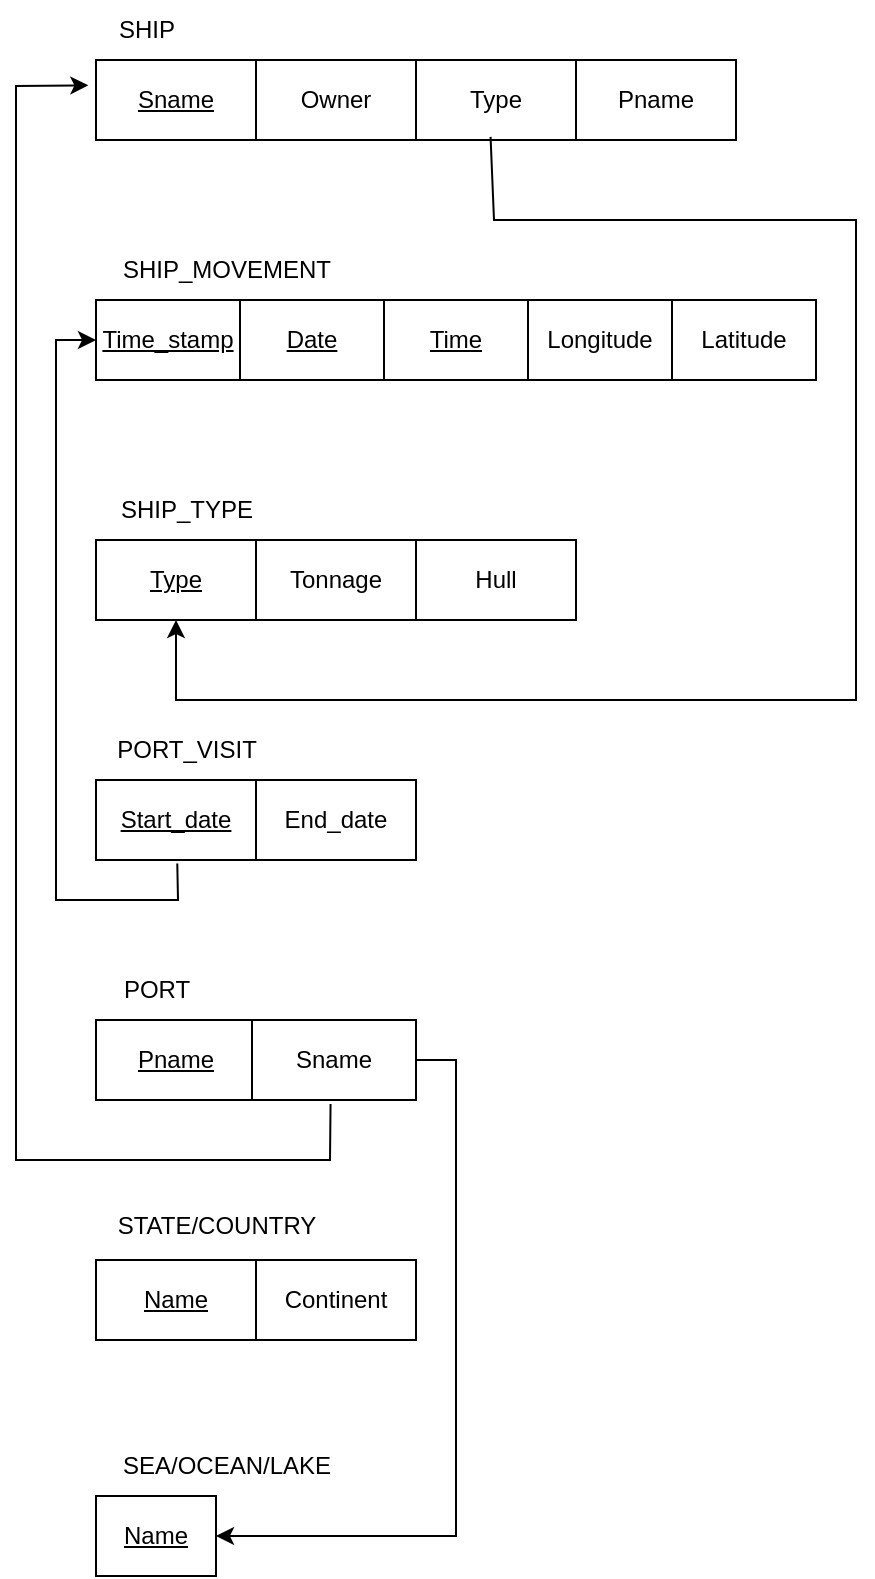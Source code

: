<mxfile version="21.6.2" type="device">
  <diagram id="ulNhh87Fi78HhJNaICeH" name="Page-1">
    <mxGraphModel dx="1238" dy="697" grid="1" gridSize="10" guides="1" tooltips="1" connect="1" arrows="1" fold="1" page="1" pageScale="1" pageWidth="827" pageHeight="1169" math="0" shadow="0">
      <root>
        <mxCell id="0" />
        <mxCell id="1" parent="0" />
        <mxCell id="oGiFemFPAd4frjYPwtwY-1" value="SHIP_MOVEMENT" style="text;html=1;align=center;verticalAlign=middle;resizable=0;points=[];autosize=1;strokeColor=none;fillColor=none;" vertex="1" parent="1">
          <mxGeometry x="200" y="200" width="130" height="30" as="geometry" />
        </mxCell>
        <mxCell id="oGiFemFPAd4frjYPwtwY-2" value="" style="shape=table;startSize=0;container=1;collapsible=0;childLayout=tableLayout;" vertex="1" parent="1">
          <mxGeometry x="200" y="230" width="360" height="40" as="geometry" />
        </mxCell>
        <mxCell id="oGiFemFPAd4frjYPwtwY-3" value="" style="shape=tableRow;horizontal=0;startSize=0;swimlaneHead=0;swimlaneBody=0;strokeColor=inherit;top=0;left=0;bottom=0;right=0;collapsible=0;dropTarget=0;fillColor=none;points=[[0,0.5],[1,0.5]];portConstraint=eastwest;" vertex="1" parent="oGiFemFPAd4frjYPwtwY-2">
          <mxGeometry width="360" height="40" as="geometry" />
        </mxCell>
        <mxCell id="oGiFemFPAd4frjYPwtwY-4" value="&lt;u&gt;Time_stamp&lt;/u&gt;" style="shape=partialRectangle;html=1;whiteSpace=wrap;connectable=0;strokeColor=inherit;overflow=hidden;fillColor=none;top=0;left=0;bottom=0;right=0;pointerEvents=1;" vertex="1" parent="oGiFemFPAd4frjYPwtwY-3">
          <mxGeometry width="72" height="40" as="geometry">
            <mxRectangle width="72" height="40" as="alternateBounds" />
          </mxGeometry>
        </mxCell>
        <mxCell id="oGiFemFPAd4frjYPwtwY-5" value="&lt;u&gt;Date&lt;/u&gt;" style="shape=partialRectangle;html=1;whiteSpace=wrap;connectable=0;strokeColor=inherit;overflow=hidden;fillColor=none;top=0;left=0;bottom=0;right=0;pointerEvents=1;" vertex="1" parent="oGiFemFPAd4frjYPwtwY-3">
          <mxGeometry x="72" width="72" height="40" as="geometry">
            <mxRectangle width="72" height="40" as="alternateBounds" />
          </mxGeometry>
        </mxCell>
        <mxCell id="oGiFemFPAd4frjYPwtwY-6" value="&lt;u&gt;Time&lt;/u&gt;" style="shape=partialRectangle;html=1;whiteSpace=wrap;connectable=0;strokeColor=inherit;overflow=hidden;fillColor=none;top=0;left=0;bottom=0;right=0;pointerEvents=1;" vertex="1" parent="oGiFemFPAd4frjYPwtwY-3">
          <mxGeometry x="144" width="72" height="40" as="geometry">
            <mxRectangle width="72" height="40" as="alternateBounds" />
          </mxGeometry>
        </mxCell>
        <mxCell id="oGiFemFPAd4frjYPwtwY-7" value="Longitude" style="shape=partialRectangle;html=1;whiteSpace=wrap;connectable=0;strokeColor=inherit;overflow=hidden;fillColor=none;top=0;left=0;bottom=0;right=0;pointerEvents=1;" vertex="1" parent="oGiFemFPAd4frjYPwtwY-3">
          <mxGeometry x="216" width="72" height="40" as="geometry">
            <mxRectangle width="72" height="40" as="alternateBounds" />
          </mxGeometry>
        </mxCell>
        <mxCell id="oGiFemFPAd4frjYPwtwY-8" value="Latitude" style="shape=partialRectangle;html=1;whiteSpace=wrap;connectable=0;strokeColor=inherit;overflow=hidden;fillColor=none;top=0;left=0;bottom=0;right=0;pointerEvents=1;" vertex="1" parent="oGiFemFPAd4frjYPwtwY-3">
          <mxGeometry x="288" width="72" height="40" as="geometry">
            <mxRectangle width="72" height="40" as="alternateBounds" />
          </mxGeometry>
        </mxCell>
        <mxCell id="oGiFemFPAd4frjYPwtwY-9" value="SHIP" style="text;html=1;align=center;verticalAlign=middle;resizable=0;points=[];autosize=1;strokeColor=none;fillColor=none;" vertex="1" parent="1">
          <mxGeometry x="200" y="80" width="50" height="30" as="geometry" />
        </mxCell>
        <mxCell id="oGiFemFPAd4frjYPwtwY-11" value="" style="shape=table;startSize=0;container=1;collapsible=0;childLayout=tableLayout;" vertex="1" parent="1">
          <mxGeometry x="200" y="110" width="160" height="40" as="geometry" />
        </mxCell>
        <mxCell id="oGiFemFPAd4frjYPwtwY-12" value="" style="shape=tableRow;horizontal=0;startSize=0;swimlaneHead=0;swimlaneBody=0;strokeColor=inherit;top=0;left=0;bottom=0;right=0;collapsible=0;dropTarget=0;fillColor=none;points=[[0,0.5],[1,0.5]];portConstraint=eastwest;" vertex="1" parent="oGiFemFPAd4frjYPwtwY-11">
          <mxGeometry width="160" height="40" as="geometry" />
        </mxCell>
        <mxCell id="oGiFemFPAd4frjYPwtwY-13" value="&lt;u&gt;Sname&lt;/u&gt;" style="shape=partialRectangle;html=1;whiteSpace=wrap;connectable=0;strokeColor=inherit;overflow=hidden;fillColor=none;top=0;left=0;bottom=0;right=0;pointerEvents=1;" vertex="1" parent="oGiFemFPAd4frjYPwtwY-12">
          <mxGeometry width="80" height="40" as="geometry">
            <mxRectangle width="80" height="40" as="alternateBounds" />
          </mxGeometry>
        </mxCell>
        <mxCell id="oGiFemFPAd4frjYPwtwY-14" value="Owner" style="shape=partialRectangle;html=1;whiteSpace=wrap;connectable=0;strokeColor=inherit;overflow=hidden;fillColor=none;top=0;left=0;bottom=0;right=0;pointerEvents=1;" vertex="1" parent="oGiFemFPAd4frjYPwtwY-12">
          <mxGeometry x="80" width="80" height="40" as="geometry">
            <mxRectangle width="80" height="40" as="alternateBounds" />
          </mxGeometry>
        </mxCell>
        <mxCell id="oGiFemFPAd4frjYPwtwY-15" value="SHIP_TYPE" style="text;html=1;align=center;verticalAlign=middle;resizable=0;points=[];autosize=1;strokeColor=none;fillColor=none;" vertex="1" parent="1">
          <mxGeometry x="200" y="320" width="90" height="30" as="geometry" />
        </mxCell>
        <mxCell id="oGiFemFPAd4frjYPwtwY-16" value="" style="shape=table;startSize=0;container=1;collapsible=0;childLayout=tableLayout;" vertex="1" parent="1">
          <mxGeometry x="200" y="350" width="240" height="40" as="geometry" />
        </mxCell>
        <mxCell id="oGiFemFPAd4frjYPwtwY-17" value="" style="shape=tableRow;horizontal=0;startSize=0;swimlaneHead=0;swimlaneBody=0;strokeColor=inherit;top=0;left=0;bottom=0;right=0;collapsible=0;dropTarget=0;fillColor=none;points=[[0,0.5],[1,0.5]];portConstraint=eastwest;" vertex="1" parent="oGiFemFPAd4frjYPwtwY-16">
          <mxGeometry width="240" height="40" as="geometry" />
        </mxCell>
        <mxCell id="oGiFemFPAd4frjYPwtwY-18" value="&lt;u&gt;Type&lt;/u&gt;" style="shape=partialRectangle;html=1;whiteSpace=wrap;connectable=0;strokeColor=inherit;overflow=hidden;fillColor=none;top=0;left=0;bottom=0;right=0;pointerEvents=1;" vertex="1" parent="oGiFemFPAd4frjYPwtwY-17">
          <mxGeometry width="80" height="40" as="geometry">
            <mxRectangle width="80" height="40" as="alternateBounds" />
          </mxGeometry>
        </mxCell>
        <mxCell id="oGiFemFPAd4frjYPwtwY-19" value="Tonnage" style="shape=partialRectangle;html=1;whiteSpace=wrap;connectable=0;strokeColor=inherit;overflow=hidden;fillColor=none;top=0;left=0;bottom=0;right=0;pointerEvents=1;" vertex="1" parent="oGiFemFPAd4frjYPwtwY-17">
          <mxGeometry x="80" width="80" height="40" as="geometry">
            <mxRectangle width="80" height="40" as="alternateBounds" />
          </mxGeometry>
        </mxCell>
        <mxCell id="oGiFemFPAd4frjYPwtwY-20" value="Hull" style="shape=partialRectangle;html=1;whiteSpace=wrap;connectable=0;strokeColor=inherit;overflow=hidden;fillColor=none;top=0;left=0;bottom=0;right=0;pointerEvents=1;" vertex="1" parent="oGiFemFPAd4frjYPwtwY-17">
          <mxGeometry x="160" width="80" height="40" as="geometry">
            <mxRectangle width="80" height="40" as="alternateBounds" />
          </mxGeometry>
        </mxCell>
        <mxCell id="oGiFemFPAd4frjYPwtwY-21" value="PORT_VISIT" style="text;html=1;align=center;verticalAlign=middle;resizable=0;points=[];autosize=1;strokeColor=none;fillColor=none;" vertex="1" parent="1">
          <mxGeometry x="200" y="440" width="90" height="30" as="geometry" />
        </mxCell>
        <mxCell id="oGiFemFPAd4frjYPwtwY-22" value="" style="shape=table;startSize=0;container=1;collapsible=0;childLayout=tableLayout;" vertex="1" parent="1">
          <mxGeometry x="200" y="470" width="160" height="40" as="geometry" />
        </mxCell>
        <mxCell id="oGiFemFPAd4frjYPwtwY-23" value="" style="shape=tableRow;horizontal=0;startSize=0;swimlaneHead=0;swimlaneBody=0;strokeColor=inherit;top=0;left=0;bottom=0;right=0;collapsible=0;dropTarget=0;fillColor=none;points=[[0,0.5],[1,0.5]];portConstraint=eastwest;" vertex="1" parent="oGiFemFPAd4frjYPwtwY-22">
          <mxGeometry width="160" height="40" as="geometry" />
        </mxCell>
        <mxCell id="oGiFemFPAd4frjYPwtwY-24" value="&lt;u&gt;Start_date&lt;/u&gt;" style="shape=partialRectangle;html=1;whiteSpace=wrap;connectable=0;strokeColor=inherit;overflow=hidden;fillColor=none;top=0;left=0;bottom=0;right=0;pointerEvents=1;" vertex="1" parent="oGiFemFPAd4frjYPwtwY-23">
          <mxGeometry width="80" height="40" as="geometry">
            <mxRectangle width="80" height="40" as="alternateBounds" />
          </mxGeometry>
        </mxCell>
        <mxCell id="oGiFemFPAd4frjYPwtwY-25" value="End_date" style="shape=partialRectangle;html=1;whiteSpace=wrap;connectable=0;strokeColor=inherit;overflow=hidden;fillColor=none;top=0;left=0;bottom=0;right=0;pointerEvents=1;" vertex="1" parent="oGiFemFPAd4frjYPwtwY-23">
          <mxGeometry x="80" width="80" height="40" as="geometry">
            <mxRectangle width="80" height="40" as="alternateBounds" />
          </mxGeometry>
        </mxCell>
        <mxCell id="oGiFemFPAd4frjYPwtwY-26" value="PORT" style="text;html=1;align=center;verticalAlign=middle;resizable=0;points=[];autosize=1;strokeColor=none;fillColor=none;" vertex="1" parent="1">
          <mxGeometry x="200" y="560" width="60" height="30" as="geometry" />
        </mxCell>
        <mxCell id="oGiFemFPAd4frjYPwtwY-27" value="" style="shape=table;startSize=0;container=1;collapsible=0;childLayout=tableLayout;" vertex="1" parent="1">
          <mxGeometry x="200" y="590" width="80" height="40" as="geometry" />
        </mxCell>
        <mxCell id="oGiFemFPAd4frjYPwtwY-28" value="" style="shape=tableRow;horizontal=0;startSize=0;swimlaneHead=0;swimlaneBody=0;strokeColor=inherit;top=0;left=0;bottom=0;right=0;collapsible=0;dropTarget=0;fillColor=none;points=[[0,0.5],[1,0.5]];portConstraint=eastwest;" vertex="1" parent="oGiFemFPAd4frjYPwtwY-27">
          <mxGeometry width="80" height="40" as="geometry" />
        </mxCell>
        <mxCell id="oGiFemFPAd4frjYPwtwY-29" value="&lt;u&gt;Pname&lt;/u&gt;" style="shape=partialRectangle;html=1;whiteSpace=wrap;connectable=0;strokeColor=inherit;overflow=hidden;fillColor=none;top=0;left=0;bottom=0;right=0;pointerEvents=1;" vertex="1" parent="oGiFemFPAd4frjYPwtwY-28">
          <mxGeometry width="80" height="40" as="geometry">
            <mxRectangle width="80" height="40" as="alternateBounds" />
          </mxGeometry>
        </mxCell>
        <mxCell id="oGiFemFPAd4frjYPwtwY-30" value="STATE/COUNTRY" style="text;html=1;align=center;verticalAlign=middle;resizable=0;points=[];autosize=1;strokeColor=none;fillColor=none;" vertex="1" parent="1">
          <mxGeometry x="200" y="678" width="120" height="30" as="geometry" />
        </mxCell>
        <mxCell id="oGiFemFPAd4frjYPwtwY-31" value="" style="shape=table;startSize=0;container=1;collapsible=0;childLayout=tableLayout;" vertex="1" parent="1">
          <mxGeometry x="200" y="710" width="160" height="40" as="geometry" />
        </mxCell>
        <mxCell id="oGiFemFPAd4frjYPwtwY-32" value="" style="shape=tableRow;horizontal=0;startSize=0;swimlaneHead=0;swimlaneBody=0;strokeColor=inherit;top=0;left=0;bottom=0;right=0;collapsible=0;dropTarget=0;fillColor=none;points=[[0,0.5],[1,0.5]];portConstraint=eastwest;" vertex="1" parent="oGiFemFPAd4frjYPwtwY-31">
          <mxGeometry width="160" height="40" as="geometry" />
        </mxCell>
        <mxCell id="oGiFemFPAd4frjYPwtwY-33" value="&lt;u&gt;Name&lt;/u&gt;" style="shape=partialRectangle;html=1;whiteSpace=wrap;connectable=0;strokeColor=inherit;overflow=hidden;fillColor=none;top=0;left=0;bottom=0;right=0;pointerEvents=1;" vertex="1" parent="oGiFemFPAd4frjYPwtwY-32">
          <mxGeometry width="80" height="40" as="geometry">
            <mxRectangle width="80" height="40" as="alternateBounds" />
          </mxGeometry>
        </mxCell>
        <mxCell id="oGiFemFPAd4frjYPwtwY-34" value="Continent" style="shape=partialRectangle;html=1;whiteSpace=wrap;connectable=0;strokeColor=inherit;overflow=hidden;fillColor=none;top=0;left=0;bottom=0;right=0;pointerEvents=1;" vertex="1" parent="oGiFemFPAd4frjYPwtwY-32">
          <mxGeometry x="80" width="80" height="40" as="geometry">
            <mxRectangle width="80" height="40" as="alternateBounds" />
          </mxGeometry>
        </mxCell>
        <mxCell id="oGiFemFPAd4frjYPwtwY-42" value="" style="shape=table;startSize=0;container=1;collapsible=0;childLayout=tableLayout;" vertex="1" parent="1">
          <mxGeometry x="360" y="110" width="160" height="40" as="geometry" />
        </mxCell>
        <mxCell id="oGiFemFPAd4frjYPwtwY-43" value="" style="shape=tableRow;horizontal=0;startSize=0;swimlaneHead=0;swimlaneBody=0;strokeColor=inherit;top=0;left=0;bottom=0;right=0;collapsible=0;dropTarget=0;fillColor=none;points=[[0,0.5],[1,0.5]];portConstraint=eastwest;" vertex="1" parent="oGiFemFPAd4frjYPwtwY-42">
          <mxGeometry width="160" height="40" as="geometry" />
        </mxCell>
        <mxCell id="oGiFemFPAd4frjYPwtwY-44" value="Type" style="shape=partialRectangle;html=1;whiteSpace=wrap;connectable=0;strokeColor=inherit;overflow=hidden;fillColor=none;top=0;left=0;bottom=0;right=0;pointerEvents=1;" vertex="1" parent="oGiFemFPAd4frjYPwtwY-43">
          <mxGeometry width="80" height="40" as="geometry">
            <mxRectangle width="80" height="40" as="alternateBounds" />
          </mxGeometry>
        </mxCell>
        <mxCell id="oGiFemFPAd4frjYPwtwY-45" value="Pname" style="shape=partialRectangle;html=1;whiteSpace=wrap;connectable=0;strokeColor=inherit;overflow=hidden;fillColor=none;top=0;left=0;bottom=0;right=0;pointerEvents=1;" vertex="1" parent="oGiFemFPAd4frjYPwtwY-43">
          <mxGeometry x="80" width="80" height="40" as="geometry">
            <mxRectangle width="80" height="40" as="alternateBounds" />
          </mxGeometry>
        </mxCell>
        <mxCell id="oGiFemFPAd4frjYPwtwY-49" value="SEA/OCEAN/LAKE" style="text;html=1;align=center;verticalAlign=middle;resizable=0;points=[];autosize=1;strokeColor=none;fillColor=none;" vertex="1" parent="1">
          <mxGeometry x="200" y="798" width="130" height="30" as="geometry" />
        </mxCell>
        <mxCell id="oGiFemFPAd4frjYPwtwY-50" value="" style="shape=table;startSize=0;container=1;collapsible=0;childLayout=tableLayout;" vertex="1" parent="1">
          <mxGeometry x="200" y="828" width="60" height="40" as="geometry" />
        </mxCell>
        <mxCell id="oGiFemFPAd4frjYPwtwY-51" value="" style="shape=tableRow;horizontal=0;startSize=0;swimlaneHead=0;swimlaneBody=0;strokeColor=inherit;top=0;left=0;bottom=0;right=0;collapsible=0;dropTarget=0;fillColor=none;points=[[0,0.5],[1,0.5]];portConstraint=eastwest;" vertex="1" parent="oGiFemFPAd4frjYPwtwY-50">
          <mxGeometry width="60" height="40" as="geometry" />
        </mxCell>
        <mxCell id="oGiFemFPAd4frjYPwtwY-52" value="&lt;u&gt;Name&lt;/u&gt;" style="shape=partialRectangle;html=1;whiteSpace=wrap;connectable=0;strokeColor=inherit;overflow=hidden;fillColor=none;top=0;left=0;bottom=0;right=0;pointerEvents=1;" vertex="1" parent="oGiFemFPAd4frjYPwtwY-51">
          <mxGeometry width="60" height="40" as="geometry">
            <mxRectangle width="60" height="40" as="alternateBounds" />
          </mxGeometry>
        </mxCell>
        <mxCell id="oGiFemFPAd4frjYPwtwY-58" value="" style="shape=table;startSize=0;container=1;collapsible=0;childLayout=tableLayout;" vertex="1" parent="1">
          <mxGeometry x="278" y="590" width="82" height="40" as="geometry" />
        </mxCell>
        <mxCell id="oGiFemFPAd4frjYPwtwY-59" value="" style="shape=tableRow;horizontal=0;startSize=0;swimlaneHead=0;swimlaneBody=0;strokeColor=inherit;top=0;left=0;bottom=0;right=0;collapsible=0;dropTarget=0;fillColor=none;points=[[0,0.5],[1,0.5]];portConstraint=eastwest;" vertex="1" parent="oGiFemFPAd4frjYPwtwY-58">
          <mxGeometry width="82" height="40" as="geometry" />
        </mxCell>
        <mxCell id="oGiFemFPAd4frjYPwtwY-60" value="Sname" style="shape=partialRectangle;html=1;whiteSpace=wrap;connectable=0;strokeColor=inherit;overflow=hidden;fillColor=none;top=0;left=0;bottom=0;right=0;pointerEvents=1;" vertex="1" parent="oGiFemFPAd4frjYPwtwY-59">
          <mxGeometry width="82" height="40" as="geometry">
            <mxRectangle width="82" height="40" as="alternateBounds" />
          </mxGeometry>
        </mxCell>
        <mxCell id="oGiFemFPAd4frjYPwtwY-61" style="edgeStyle=orthogonalEdgeStyle;rounded=0;orthogonalLoop=1;jettySize=auto;html=1;exitX=1;exitY=0.5;exitDx=0;exitDy=0;entryX=1;entryY=0.5;entryDx=0;entryDy=0;" edge="1" parent="1" source="oGiFemFPAd4frjYPwtwY-59" target="oGiFemFPAd4frjYPwtwY-51">
          <mxGeometry relative="1" as="geometry">
            <mxPoint x="380" y="860" as="targetPoint" />
          </mxGeometry>
        </mxCell>
        <mxCell id="oGiFemFPAd4frjYPwtwY-62" value="" style="endArrow=classic;html=1;rounded=0;exitX=0.254;exitY=1.044;exitDx=0;exitDy=0;exitPerimeter=0;entryX=0;entryY=0.5;entryDx=0;entryDy=0;" edge="1" parent="1" source="oGiFemFPAd4frjYPwtwY-23" target="oGiFemFPAd4frjYPwtwY-3">
          <mxGeometry width="50" height="50" relative="1" as="geometry">
            <mxPoint x="520" y="570" as="sourcePoint" />
            <mxPoint x="570" y="520" as="targetPoint" />
            <Array as="points">
              <mxPoint x="241" y="530" />
              <mxPoint x="180" y="530" />
              <mxPoint x="180" y="250" />
            </Array>
          </mxGeometry>
        </mxCell>
        <mxCell id="oGiFemFPAd4frjYPwtwY-63" value="" style="endArrow=classic;html=1;rounded=0;exitX=0.233;exitY=0.961;exitDx=0;exitDy=0;exitPerimeter=0;" edge="1" parent="1" source="oGiFemFPAd4frjYPwtwY-43">
          <mxGeometry width="50" height="50" relative="1" as="geometry">
            <mxPoint x="400" y="160" as="sourcePoint" />
            <mxPoint x="240" y="390" as="targetPoint" />
            <Array as="points">
              <mxPoint x="399" y="190" />
              <mxPoint x="580" y="190" />
              <mxPoint x="580" y="430" />
              <mxPoint x="240" y="430" />
            </Array>
          </mxGeometry>
        </mxCell>
        <mxCell id="oGiFemFPAd4frjYPwtwY-64" value="" style="endArrow=classic;html=1;rounded=0;exitX=0.479;exitY=1.05;exitDx=0;exitDy=0;exitPerimeter=0;entryX=-0.024;entryY=0.316;entryDx=0;entryDy=0;entryPerimeter=0;" edge="1" parent="1" source="oGiFemFPAd4frjYPwtwY-59" target="oGiFemFPAd4frjYPwtwY-12">
          <mxGeometry width="50" height="50" relative="1" as="geometry">
            <mxPoint x="360" y="600" as="sourcePoint" />
            <mxPoint x="410" y="550" as="targetPoint" />
            <Array as="points">
              <mxPoint x="317" y="660" />
              <mxPoint x="160" y="660" />
              <mxPoint x="160" y="123" />
            </Array>
          </mxGeometry>
        </mxCell>
      </root>
    </mxGraphModel>
  </diagram>
</mxfile>
